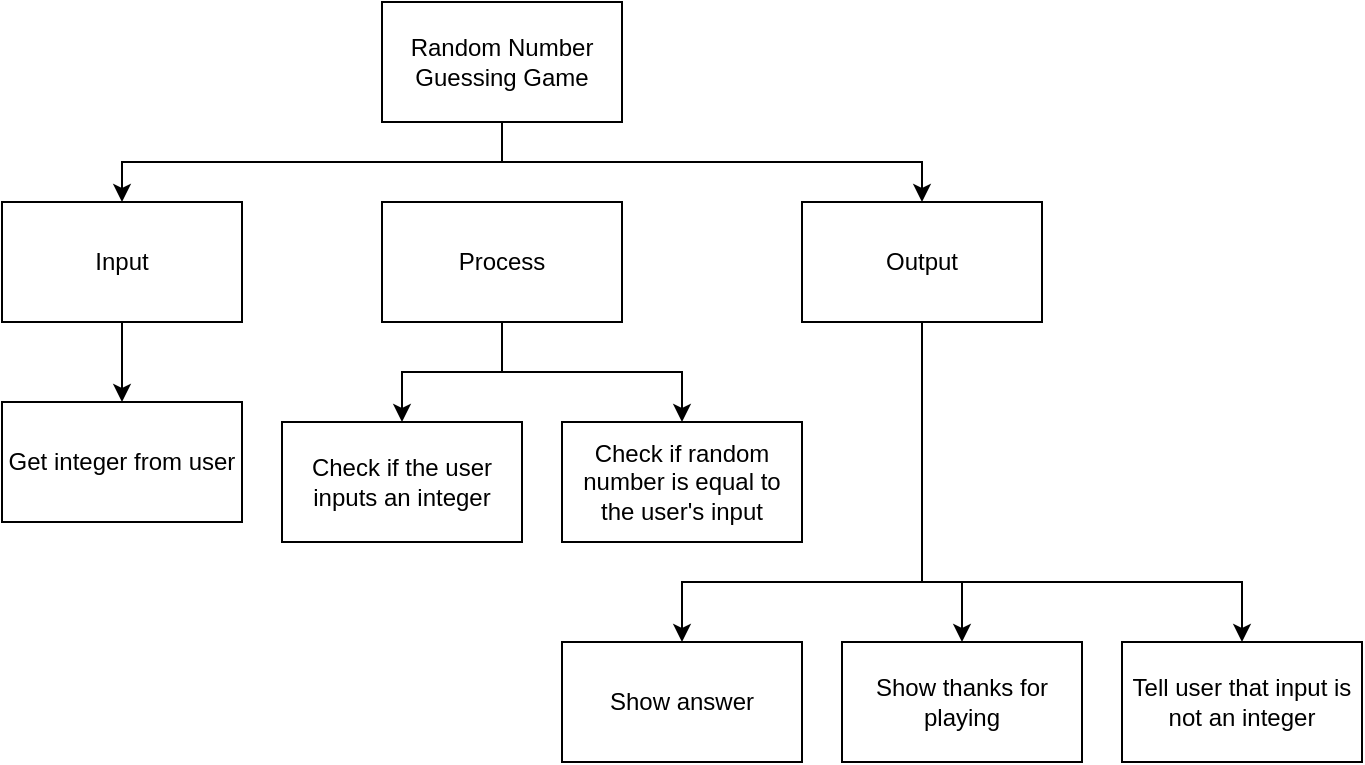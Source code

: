 <mxfile>
    <diagram id="4tKINHAYez2iUvwL9TXG" name="Page-1">
        <mxGraphModel dx="885" dy="532" grid="1" gridSize="10" guides="1" tooltips="1" connect="1" arrows="1" fold="1" page="1" pageScale="1" pageWidth="850" pageHeight="1100" math="0" shadow="0">
            <root>
                <mxCell id="0"/>
                <mxCell id="1" parent="0"/>
                <mxCell id="3" value="Show answer" style="rounded=0;whiteSpace=wrap;html=1;" parent="1" vertex="1">
                    <mxGeometry x="380" y="490" width="120" height="60" as="geometry"/>
                </mxCell>
                <mxCell id="6" value="Get integer from user" style="rounded=0;whiteSpace=wrap;html=1;" parent="1" vertex="1">
                    <mxGeometry x="100" y="370" width="120" height="60" as="geometry"/>
                </mxCell>
                <mxCell id="16" style="edgeStyle=orthogonalEdgeStyle;rounded=0;html=1;entryX=0.5;entryY=0;entryDx=0;entryDy=0;" parent="1" target="3" edge="1">
                    <mxGeometry relative="1" as="geometry">
                        <mxPoint x="560" y="330" as="sourcePoint"/>
                        <mxPoint x="560" y="420" as="targetPoint"/>
                        <Array as="points">
                            <mxPoint x="560" y="460"/>
                            <mxPoint x="440" y="460"/>
                        </Array>
                    </mxGeometry>
                </mxCell>
                <mxCell id="31" style="edgeStyle=orthogonalEdgeStyle;rounded=0;html=1;" edge="1" parent="1" source="7" target="29">
                    <mxGeometry relative="1" as="geometry">
                        <Array as="points">
                            <mxPoint x="560" y="460"/>
                            <mxPoint x="580" y="460"/>
                        </Array>
                    </mxGeometry>
                </mxCell>
                <mxCell id="32" style="edgeStyle=orthogonalEdgeStyle;rounded=0;html=1;entryX=0.5;entryY=0;entryDx=0;entryDy=0;" edge="1" parent="1" source="7" target="30">
                    <mxGeometry relative="1" as="geometry">
                        <Array as="points">
                            <mxPoint x="560" y="460"/>
                            <mxPoint x="720" y="460"/>
                        </Array>
                    </mxGeometry>
                </mxCell>
                <mxCell id="7" value="Output" style="rounded=0;whiteSpace=wrap;html=1;" parent="1" vertex="1">
                    <mxGeometry x="500" y="270" width="120" height="60" as="geometry"/>
                </mxCell>
                <mxCell id="22" style="edgeStyle=orthogonalEdgeStyle;html=1;rounded=0;" parent="1" source="8" target="20" edge="1">
                    <mxGeometry relative="1" as="geometry"/>
                </mxCell>
                <mxCell id="24" style="edgeStyle=orthogonalEdgeStyle;html=1;entryX=0.5;entryY=0;entryDx=0;entryDy=0;rounded=0;" edge="1" parent="1" source="8" target="23">
                    <mxGeometry relative="1" as="geometry"/>
                </mxCell>
                <mxCell id="8" value="Process" style="rounded=0;whiteSpace=wrap;html=1;" parent="1" vertex="1">
                    <mxGeometry x="290" y="270" width="120" height="60" as="geometry"/>
                </mxCell>
                <mxCell id="13" style="edgeStyle=orthogonalEdgeStyle;rounded=0;html=1;entryX=0.5;entryY=0;entryDx=0;entryDy=0;" parent="1" source="9" target="6" edge="1">
                    <mxGeometry relative="1" as="geometry">
                        <mxPoint x="80" y="380" as="targetPoint"/>
                    </mxGeometry>
                </mxCell>
                <mxCell id="9" value="Input" style="rounded=0;whiteSpace=wrap;html=1;" parent="1" vertex="1">
                    <mxGeometry x="100" y="270" width="120" height="60" as="geometry"/>
                </mxCell>
                <mxCell id="20" value="Check if random number is equal to the user's input" style="rounded=0;whiteSpace=wrap;html=1;" parent="1" vertex="1">
                    <mxGeometry x="380" y="380" width="120" height="60" as="geometry"/>
                </mxCell>
                <mxCell id="23" value="Check if the user inputs an integer" style="rounded=0;whiteSpace=wrap;html=1;" vertex="1" parent="1">
                    <mxGeometry x="240" y="380" width="120" height="60" as="geometry"/>
                </mxCell>
                <mxCell id="27" style="edgeStyle=orthogonalEdgeStyle;rounded=0;html=1;" edge="1" parent="1" source="25" target="9">
                    <mxGeometry relative="1" as="geometry">
                        <Array as="points">
                            <mxPoint x="350" y="250"/>
                            <mxPoint x="160" y="250"/>
                        </Array>
                    </mxGeometry>
                </mxCell>
                <mxCell id="28" style="edgeStyle=orthogonalEdgeStyle;rounded=0;html=1;" edge="1" parent="1" source="25" target="7">
                    <mxGeometry relative="1" as="geometry">
                        <Array as="points">
                            <mxPoint x="350" y="250"/>
                            <mxPoint x="560" y="250"/>
                        </Array>
                    </mxGeometry>
                </mxCell>
                <mxCell id="25" value="Random Number Guessing Game" style="rounded=0;whiteSpace=wrap;html=1;" vertex="1" parent="1">
                    <mxGeometry x="290" y="170" width="120" height="60" as="geometry"/>
                </mxCell>
                <mxCell id="29" value="Show thanks for playing" style="rounded=0;whiteSpace=wrap;html=1;" vertex="1" parent="1">
                    <mxGeometry x="520" y="490" width="120" height="60" as="geometry"/>
                </mxCell>
                <mxCell id="30" value="Tell user that input is not an integer" style="rounded=0;whiteSpace=wrap;html=1;" vertex="1" parent="1">
                    <mxGeometry x="660" y="490" width="120" height="60" as="geometry"/>
                </mxCell>
            </root>
        </mxGraphModel>
    </diagram>
</mxfile>